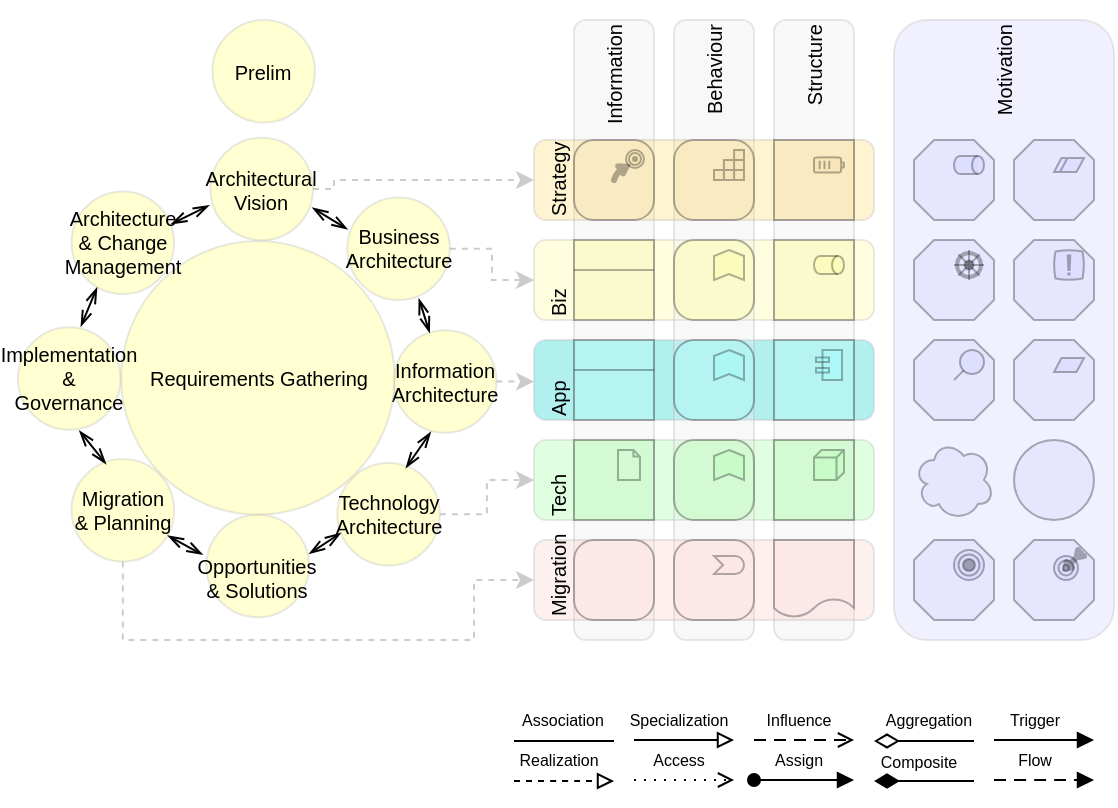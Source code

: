<mxfile version="20.8.16" type="device"><diagram id="wgydOx7EFTo8UJbecMTP" name="TOGAF to Archimate 3. Simplified Layers &amp; Aspects"><mxGraphModel dx="1036" dy="623" grid="1" gridSize="10" guides="1" tooltips="1" connect="1" arrows="1" fold="1" page="1" pageScale="1" pageWidth="827" pageHeight="1169" math="0" shadow="0"><root><mxCell id="0"/><mxCell id="1" parent="0"/><mxCell id="BEEyNs2F0GUmBYjNx-Jf-1" style="edgeStyle=orthogonalEdgeStyle;rounded=0;orthogonalLoop=1;jettySize=auto;html=1;entryX=0;entryY=0.5;entryDx=0;entryDy=0;fontSize=10;strokeColor=#CCCCCC;dashed=1;exitX=1;exitY=0.5;exitDx=0;exitDy=0;" edge="1" parent="1" source="BEEyNs2F0GUmBYjNx-Jf-10" target="BEEyNs2F0GUmBYjNx-Jf-33"><mxGeometry relative="1" as="geometry"><Array as="points"><mxPoint x="290" y="285"/><mxPoint x="290" y="280"/></Array></mxGeometry></mxCell><mxCell id="BEEyNs2F0GUmBYjNx-Jf-2" style="edgeStyle=orthogonalEdgeStyle;rounded=0;orthogonalLoop=1;jettySize=auto;html=1;fontSize=10;strokeColor=#CCCCCC;dashed=1;" edge="1" parent="1" source="BEEyNs2F0GUmBYjNx-Jf-11" target="BEEyNs2F0GUmBYjNx-Jf-25"><mxGeometry relative="1" as="geometry"/></mxCell><mxCell id="BEEyNs2F0GUmBYjNx-Jf-3" style="edgeStyle=orthogonalEdgeStyle;rounded=0;orthogonalLoop=1;jettySize=auto;html=1;entryX=0;entryY=0.5;entryDx=0;entryDy=0;fontSize=10;strokeColor=#CCCCCC;dashed=1;" edge="1" parent="1" source="BEEyNs2F0GUmBYjNx-Jf-7" target="BEEyNs2F0GUmBYjNx-Jf-26"><mxGeometry relative="1" as="geometry"><Array as="points"><mxPoint x="390" y="380"/><mxPoint x="390" y="380"/></Array></mxGeometry></mxCell><mxCell id="BEEyNs2F0GUmBYjNx-Jf-4" style="edgeStyle=orthogonalEdgeStyle;rounded=0;orthogonalLoop=1;jettySize=auto;html=1;entryX=0;entryY=0.5;entryDx=0;entryDy=0;fontSize=10;strokeColor=#CCCCCC;dashed=1;" edge="1" parent="1" source="BEEyNs2F0GUmBYjNx-Jf-12" target="BEEyNs2F0GUmBYjNx-Jf-27"><mxGeometry relative="1" as="geometry"/></mxCell><mxCell id="BEEyNs2F0GUmBYjNx-Jf-5" style="edgeStyle=orthogonalEdgeStyle;rounded=0;orthogonalLoop=1;jettySize=auto;html=1;fontSize=10;strokeColor=#CCCCCC;dashed=1;exitX=0.5;exitY=1;exitDx=0;exitDy=0;" edge="1" parent="1" source="BEEyNs2F0GUmBYjNx-Jf-14" target="BEEyNs2F0GUmBYjNx-Jf-31"><mxGeometry relative="1" as="geometry"><Array as="points"><mxPoint x="185" y="471"/><mxPoint x="185" y="510"/><mxPoint x="360" y="510"/><mxPoint x="360" y="480"/></Array></mxGeometry></mxCell><mxCell id="BEEyNs2F0GUmBYjNx-Jf-6" value="" style="group" vertex="1" connectable="0" parent="1"><mxGeometry x="130" y="190" width="250" height="310" as="geometry"/></mxCell><mxCell id="BEEyNs2F0GUmBYjNx-Jf-7" value="Information Architecture" style="ellipse;whiteSpace=wrap;html=1;aspect=fixed;shadow=0;glass=0;comic=0;strokeColor=#B3B3B3;fillColor=#FFFF66;fontSize=10;opacity=30;align=center;" vertex="1" parent="BEEyNs2F0GUmBYjNx-Jf-6"><mxGeometry x="189.929" y="165.111" width="51.282" height="51.282" as="geometry"/></mxCell><mxCell id="BEEyNs2F0GUmBYjNx-Jf-8" value="Prelim" style="ellipse;whiteSpace=wrap;html=1;aspect=fixed;shadow=0;glass=0;comic=0;strokeColor=#B3B3B3;fillColor=#FFFF66;fontSize=10;opacity=30;align=center;" vertex="1" parent="1"><mxGeometry x="229.214" y="200" width="51.282" height="51.282" as="geometry"/></mxCell><mxCell id="BEEyNs2F0GUmBYjNx-Jf-9" value="Requirements Gathering" style="ellipse;whiteSpace=wrap;html=1;aspect=fixed;shadow=0;glass=0;comic=0;strokeColor=#B3B3B3;fillColor=#FFFF66;fontSize=10;opacity=30;align=center;" vertex="1" parent="1"><mxGeometry x="183.571" y="310.556" width="136.752" height="136.752" as="geometry"/></mxCell><mxCell id="BEEyNs2F0GUmBYjNx-Jf-10" value="Architectural Vision" style="ellipse;whiteSpace=wrap;html=1;aspect=fixed;shadow=0;glass=0;comic=0;strokeColor=#B3B3B3;fillColor=#FFFF66;fontSize=10;opacity=30;align=center;" vertex="1" parent="1"><mxGeometry x="228.214" y="258.889" width="51.282" height="51.282" as="geometry"/></mxCell><mxCell id="BEEyNs2F0GUmBYjNx-Jf-11" value="Business Architecture" style="ellipse;whiteSpace=wrap;html=1;aspect=fixed;shadow=0;glass=0;comic=0;strokeColor=#B3B3B3;fillColor=#FFFF66;fontSize=10;opacity=30;align=center;" vertex="1" parent="1"><mxGeometry x="296.643" y="288.722" width="51.282" height="51.282" as="geometry"/></mxCell><mxCell id="BEEyNs2F0GUmBYjNx-Jf-12" value="Technology Architecture&lt;br&gt;" style="ellipse;whiteSpace=wrap;html=1;aspect=fixed;shadow=0;glass=0;comic=0;strokeColor=#B3B3B3;fillColor=#FFFF66;fontSize=10;opacity=30;align=center;" vertex="1" parent="1"><mxGeometry x="291.643" y="421.5" width="51.282" height="51.282" as="geometry"/></mxCell><mxCell id="BEEyNs2F0GUmBYjNx-Jf-13" value="&lt;br&gt;Opportunities &amp;amp; Solutions" style="ellipse;whiteSpace=wrap;html=1;aspect=fixed;shadow=0;glass=0;comic=0;strokeColor=#B3B3B3;fillColor=#FFFF66;fontSize=10;opacity=30;align=center;" vertex="1" parent="1"><mxGeometry x="226.214" y="447.333" width="51.282" height="51.282" as="geometry"/></mxCell><mxCell id="BEEyNs2F0GUmBYjNx-Jf-14" value="Migration &amp;amp; Planning" style="ellipse;whiteSpace=wrap;html=1;aspect=fixed;shadow=0;glass=0;comic=0;strokeColor=#B3B3B3;fillColor=#FFFF66;fontSize=10;opacity=30;align=center;" vertex="1" parent="1"><mxGeometry x="158.786" y="419.5" width="51.282" height="51.282" as="geometry"/></mxCell><mxCell id="BEEyNs2F0GUmBYjNx-Jf-15" value="Implementation &amp;amp;&lt;br&gt;Governance" style="ellipse;whiteSpace=wrap;html=1;aspect=fixed;shadow=0;glass=0;comic=0;strokeColor=#B3B3B3;fillColor=#FFFF66;fontSize=10;opacity=30;align=center;" vertex="1" parent="1"><mxGeometry x="132" y="353.611" width="51.282" height="51.282" as="geometry"/></mxCell><mxCell id="BEEyNs2F0GUmBYjNx-Jf-16" value="Architecture &amp;amp; Change Management" style="ellipse;whiteSpace=wrap;html=1;aspect=fixed;shadow=0;glass=0;comic=0;strokeColor=#B3B3B3;fillColor=#FFFF66;fontSize=10;opacity=30;align=center;" vertex="1" parent="1"><mxGeometry x="158.786" y="285.722" width="51.282" height="51.282" as="geometry"/></mxCell><mxCell id="BEEyNs2F0GUmBYjNx-Jf-17" style="rounded=0;orthogonalLoop=1;jettySize=auto;html=1;entryX=0.002;entryY=0.31;entryDx=0;entryDy=0;fontSize=10;endArrow=openThin;endFill=0;startArrow=openThin;startFill=0;entryPerimeter=0;exitX=0.994;exitY=0.683;exitDx=0;exitDy=0;exitPerimeter=0;" edge="1" parent="1" source="BEEyNs2F0GUmBYjNx-Jf-10" target="BEEyNs2F0GUmBYjNx-Jf-11"><mxGeometry relative="1" as="geometry"><Array as="points"/></mxGeometry></mxCell><mxCell id="BEEyNs2F0GUmBYjNx-Jf-18" style="rounded=0;orthogonalLoop=1;jettySize=auto;html=1;fontSize=10;endArrow=openThin;endFill=0;startArrow=openThin;startFill=0;exitX=0.698;exitY=0.986;exitDx=0;exitDy=0;exitPerimeter=0;" edge="1" parent="1" source="BEEyNs2F0GUmBYjNx-Jf-11" target="BEEyNs2F0GUmBYjNx-Jf-7"><mxGeometry relative="1" as="geometry"><mxPoint x="286.92" y="306.587" as="sourcePoint"/><mxPoint x="308.571" y="319.167" as="targetPoint"/></mxGeometry></mxCell><mxCell id="BEEyNs2F0GUmBYjNx-Jf-19" style="rounded=0;orthogonalLoop=1;jettySize=auto;html=1;fontSize=10;endArrow=openThin;endFill=0;startArrow=openThin;startFill=0;entryX=0.669;entryY=0.048;entryDx=0;entryDy=0;entryPerimeter=0;exitX=0.36;exitY=0.993;exitDx=0;exitDy=0;exitPerimeter=0;" edge="1" parent="1" source="BEEyNs2F0GUmBYjNx-Jf-7" target="BEEyNs2F0GUmBYjNx-Jf-12"><mxGeometry relative="1" as="geometry"><mxPoint x="344.286" y="396.667" as="sourcePoint"/><mxPoint x="331.786" y="413.028" as="targetPoint"/></mxGeometry></mxCell><mxCell id="BEEyNs2F0GUmBYjNx-Jf-20" style="rounded=0;orthogonalLoop=1;jettySize=auto;html=1;fontSize=10;endArrow=openThin;endFill=0;startArrow=openThin;startFill=0;exitX=1.002;exitY=0.382;exitDx=0;exitDy=0;entryX=0.034;entryY=0.683;entryDx=0;entryDy=0;entryPerimeter=0;exitPerimeter=0;" edge="1" parent="1" source="BEEyNs2F0GUmBYjNx-Jf-13" target="BEEyNs2F0GUmBYjNx-Jf-12"><mxGeometry relative="1" as="geometry"><mxPoint x="353.214" y="405.278" as="sourcePoint"/><mxPoint x="340.714" y="421.639" as="targetPoint"/></mxGeometry></mxCell><mxCell id="BEEyNs2F0GUmBYjNx-Jf-21" style="rounded=0;orthogonalLoop=1;jettySize=auto;html=1;fontSize=10;endArrow=openThin;endFill=0;startArrow=openThin;startFill=0;entryX=0.939;entryY=0.747;entryDx=0;entryDy=0;exitX=-0.037;exitY=0.39;exitDx=0;exitDy=0;entryPerimeter=0;exitPerimeter=0;" edge="1" parent="1" source="BEEyNs2F0GUmBYjNx-Jf-13" target="BEEyNs2F0GUmBYjNx-Jf-14"><mxGeometry relative="1" as="geometry"><mxPoint x="228.214" y="465.556" as="sourcePoint"/><mxPoint x="313.286" y="462.335" as="targetPoint"/></mxGeometry></mxCell><mxCell id="BEEyNs2F0GUmBYjNx-Jf-22" style="rounded=0;orthogonalLoop=1;jettySize=auto;html=1;fontSize=10;endArrow=openThin;endFill=0;startArrow=openThin;startFill=0;exitX=0.598;exitY=1.009;exitDx=0;exitDy=0;exitPerimeter=0;entryX=0.336;entryY=0.048;entryDx=0;entryDy=0;entryPerimeter=0;" edge="1" parent="1" source="BEEyNs2F0GUmBYjNx-Jf-15" target="BEEyNs2F0GUmBYjNx-Jf-14"><mxGeometry relative="1" as="geometry"><mxPoint x="237.143" y="474.167" as="sourcePoint"/><mxPoint x="170.179" y="422.5" as="targetPoint"/></mxGeometry></mxCell><mxCell id="BEEyNs2F0GUmBYjNx-Jf-23" style="rounded=0;orthogonalLoop=1;jettySize=auto;html=1;fontSize=10;endArrow=openThin;endFill=0;startArrow=openThin;startFill=0;exitX=0.248;exitY=0.937;exitDx=0;exitDy=0;entryX=0.613;entryY=-0.007;entryDx=0;entryDy=0;exitPerimeter=0;entryPerimeter=0;" edge="1" parent="1" source="BEEyNs2F0GUmBYjNx-Jf-16" target="BEEyNs2F0GUmBYjNx-Jf-15"><mxGeometry relative="1" as="geometry"><mxPoint x="174.643" y="405.278" as="sourcePoint"/><mxPoint x="170.179" y="345" as="targetPoint"/></mxGeometry></mxCell><mxCell id="BEEyNs2F0GUmBYjNx-Jf-24" style="rounded=0;orthogonalLoop=1;jettySize=auto;html=1;fontSize=10;endArrow=openThin;endFill=0;startArrow=openThin;startFill=0;exitX=-0.013;exitY=0.66;exitDx=0;exitDy=0;entryX=0.971;entryY=0.318;entryDx=0;entryDy=0;exitPerimeter=0;entryPerimeter=0;" edge="1" parent="1" source="BEEyNs2F0GUmBYjNx-Jf-10" target="BEEyNs2F0GUmBYjNx-Jf-16"><mxGeometry relative="1" as="geometry"><mxPoint x="184.732" y="334.426" as="sourcePoint"/><mxPoint x="179.107" y="353.611" as="targetPoint"/></mxGeometry></mxCell><mxCell id="BEEyNs2F0GUmBYjNx-Jf-25" value="Biz" style="rounded=1;whiteSpace=wrap;html=1;strokeColor=#B3B3B3;fillColor=#FFFF99;opacity=30;align=left;fontSize=10;horizontal=0;verticalAlign=top;" vertex="1" parent="1"><mxGeometry x="390" y="310" width="170" height="40" as="geometry"/></mxCell><mxCell id="BEEyNs2F0GUmBYjNx-Jf-26" value="App" style="rounded=1;whiteSpace=wrap;html=1;strokeColor=#B3B3B3;fillColor=#00CCCC;opacity=30;align=left;fontSize=10;horizontal=0;verticalAlign=top;" vertex="1" parent="1"><mxGeometry x="390" y="360" width="170" height="40" as="geometry"/></mxCell><mxCell id="BEEyNs2F0GUmBYjNx-Jf-27" value="Tech" style="rounded=1;whiteSpace=wrap;html=1;strokeColor=#B3B3B3;fillColor=#99FF99;opacity=30;align=left;fontSize=10;horizontal=0;verticalAlign=top;" vertex="1" parent="1"><mxGeometry x="390" y="410" width="170" height="40" as="geometry"/></mxCell><mxCell id="BEEyNs2F0GUmBYjNx-Jf-28" value="Information" style="rounded=1;whiteSpace=wrap;html=1;strokeColor=#B3B3B3;fillColor=#E6E6E6;opacity=30;align=right;horizontal=0;fontSize=10;" vertex="1" parent="1"><mxGeometry x="410" y="200" width="40" height="310" as="geometry"/></mxCell><mxCell id="BEEyNs2F0GUmBYjNx-Jf-29" value="Behaviour" style="rounded=1;whiteSpace=wrap;html=1;strokeColor=#B3B3B3;fillColor=#E6E6E6;opacity=30;align=right;horizontal=0;fontSize=10;" vertex="1" parent="1"><mxGeometry x="460" y="200" width="40" height="310" as="geometry"/></mxCell><mxCell id="BEEyNs2F0GUmBYjNx-Jf-30" value="Structure" style="rounded=1;whiteSpace=wrap;html=1;strokeColor=#B3B3B3;fillColor=#E6E6E6;opacity=30;align=right;horizontal=0;fontSize=10;" vertex="1" parent="1"><mxGeometry x="510" y="200" width="40" height="310" as="geometry"/></mxCell><mxCell id="BEEyNs2F0GUmBYjNx-Jf-31" value="Migration" style="rounded=1;whiteSpace=wrap;html=1;strokeColor=#B3B3B3;fillColor=#FFCCCC;opacity=30;align=left;fontSize=10;horizontal=0;verticalAlign=top;" vertex="1" parent="1"><mxGeometry x="390" y="460" width="170" height="40" as="geometry"/></mxCell><mxCell id="BEEyNs2F0GUmBYjNx-Jf-32" value="Motivation" style="rounded=1;whiteSpace=wrap;html=1;strokeColor=#B3B3B3;fillColor=#CCCCFF;opacity=30;align=right;horizontal=0;fontSize=10;glass=0;shadow=0;comic=0;" vertex="1" parent="1"><mxGeometry x="570" y="200" width="110" height="310" as="geometry"/></mxCell><mxCell id="BEEyNs2F0GUmBYjNx-Jf-33" value="Strategy" style="rounded=1;whiteSpace=wrap;html=1;strokeColor=#B3B3B3;fillColor=#FFD966;opacity=30;align=left;fontSize=10;horizontal=0;verticalAlign=top;" vertex="1" parent="1"><mxGeometry x="390" y="260" width="170" height="40" as="geometry"/></mxCell><mxCell id="BEEyNs2F0GUmBYjNx-Jf-34" value="" style="html=1;outlineConnect=0;whiteSpace=wrap;fillColor=#AFFFAF;strokeColor=#000000;shape=mxgraph.archimate3.application;appType=node;archiType=square;fontSize=10;opacity=30;align=right;" vertex="1" parent="1"><mxGeometry x="510" y="410" width="40" height="40" as="geometry"/></mxCell><mxCell id="BEEyNs2F0GUmBYjNx-Jf-35" value="" style="html=1;outlineConnect=0;whiteSpace=wrap;fillColor=#AFFFAF;strokeColor=#000000;shape=mxgraph.archimate3.application;appType=artifact;archiType=square;fontSize=10;opacity=30;align=right;" vertex="1" parent="1"><mxGeometry x="410" y="410" width="40" height="40" as="geometry"/></mxCell><mxCell id="BEEyNs2F0GUmBYjNx-Jf-36" value="" style="html=1;outlineConnect=0;whiteSpace=wrap;fillColor=#AFFFAF;strokeColor=#000000;shape=mxgraph.archimate3.application;appType=func;archiType=rounded;fontSize=10;opacity=30;align=right;" vertex="1" parent="1"><mxGeometry x="460" y="410" width="40" height="40" as="geometry"/></mxCell><mxCell id="BEEyNs2F0GUmBYjNx-Jf-37" value="" style="html=1;outlineConnect=0;whiteSpace=wrap;fillColor=#CCCCFF;strokeColor=#000000;shape=mxgraph.archimate3.application;appType=role;archiType=oct;fontSize=10;opacity=30;align=right;" vertex="1" parent="1"><mxGeometry x="580" y="260" width="40" height="40" as="geometry"/></mxCell><mxCell id="BEEyNs2F0GUmBYjNx-Jf-38" value="" style="html=1;outlineConnect=0;whiteSpace=wrap;fillColor=#CCCCFF;strokeColor=#000000;shape=mxgraph.archimate3.application;appType=driver;archiType=oct;fontSize=10;opacity=30;align=right;" vertex="1" parent="1"><mxGeometry x="580" y="310" width="40" height="40" as="geometry"/></mxCell><mxCell id="BEEyNs2F0GUmBYjNx-Jf-39" value="" style="html=1;outlineConnect=0;whiteSpace=wrap;fillColor=#CCCCFF;strokeColor=#000000;shape=mxgraph.archimate3.application;appType=assess;archiType=oct;fontSize=10;opacity=30;align=right;" vertex="1" parent="1"><mxGeometry x="580" y="360" width="40" height="40" as="geometry"/></mxCell><mxCell id="BEEyNs2F0GUmBYjNx-Jf-40" value="" style="shape=ellipse;html=1;whiteSpace=wrap;fillColor=#CCCCFF;strokeColor=#000000;perimeter=ellipsePerimeter;fontSize=10;opacity=30;align=right;" vertex="1" parent="1"><mxGeometry x="630" y="410" width="40" height="40" as="geometry"/></mxCell><mxCell id="BEEyNs2F0GUmBYjNx-Jf-41" value="" style="html=1;outlineConnect=0;whiteSpace=wrap;fillColor=#CCCCFF;strokeColor=#000000;shape=mxgraph.archimate3.application;appType=principle;archiType=oct;fontSize=10;opacity=30;align=right;" vertex="1" parent="1"><mxGeometry x="630" y="310" width="40" height="40" as="geometry"/></mxCell><mxCell id="BEEyNs2F0GUmBYjNx-Jf-42" value="" style="html=1;outlineConnect=0;whiteSpace=wrap;fillColor=#99ffff;strokeColor=#000000;shape=mxgraph.archimate3.application;appType=comp;archiType=square;fontSize=10;opacity=30;align=right;" vertex="1" parent="1"><mxGeometry x="510" y="360" width="40" height="40" as="geometry"/></mxCell><mxCell id="BEEyNs2F0GUmBYjNx-Jf-43" value="&lt;table cellpadding=&quot;0&quot; cellspacing=&quot;0&quot; style=&quot;font-size: 10px; width: 100%; height: 100%;&quot;&gt;&lt;tbody style=&quot;font-size: 10px;&quot;&gt;&lt;tr style=&quot;height: 20px; font-size: 10px;&quot;&gt;&lt;td align=&quot;center&quot; style=&quot;font-size: 10px;&quot;&gt;&lt;/td&gt;&lt;/tr&gt;&lt;tr style=&quot;font-size: 10px;&quot;&gt;&lt;td align=&quot;left&quot; valign=&quot;top&quot; style=&quot;padding: 4px; font-size: 10px;&quot;&gt;&lt;/td&gt;&lt;/tr&gt;&lt;/tbody&gt;&lt;/table&gt;" style="html=1;outlineConnect=0;whiteSpace=wrap;fillColor=#99ffff;strokeColor=#000000;shape=mxgraph.archimate3.businessObject;overflow=fill;fontSize=10;opacity=30;align=right;" vertex="1" parent="1"><mxGeometry x="410" y="360" width="40" height="40" as="geometry"/></mxCell><mxCell id="BEEyNs2F0GUmBYjNx-Jf-44" value="" style="html=1;outlineConnect=0;whiteSpace=wrap;fillColor=#ffff99;strokeColor=#000000;shape=mxgraph.archimate3.application;appType=func;archiType=rounded;fontSize=10;opacity=30;align=right;" vertex="1" parent="1"><mxGeometry x="460" y="310" width="40" height="40" as="geometry"/></mxCell><mxCell id="BEEyNs2F0GUmBYjNx-Jf-45" value="&lt;table cellpadding=&quot;0&quot; cellspacing=&quot;0&quot; style=&quot;font-size: 10px; width: 100%; height: 100%;&quot;&gt;&lt;tbody style=&quot;font-size: 10px;&quot;&gt;&lt;tr style=&quot;height: 20px; font-size: 10px;&quot;&gt;&lt;td align=&quot;center&quot; style=&quot;font-size: 10px;&quot;&gt;&lt;/td&gt;&lt;/tr&gt;&lt;tr style=&quot;font-size: 10px;&quot;&gt;&lt;td align=&quot;left&quot; valign=&quot;top&quot; style=&quot;padding: 4px; font-size: 10px;&quot;&gt;&lt;/td&gt;&lt;/tr&gt;&lt;/tbody&gt;&lt;/table&gt;" style="html=1;outlineConnect=0;whiteSpace=wrap;fillColor=#ffff99;strokeColor=#000000;shape=mxgraph.archimate3.businessObject;overflow=fill;fontSize=10;opacity=30;align=right;" vertex="1" parent="1"><mxGeometry x="410" y="310" width="40" height="40" as="geometry"/></mxCell><mxCell id="BEEyNs2F0GUmBYjNx-Jf-46" value="" style="html=1;outlineConnect=0;whiteSpace=wrap;fillColor=#F5DEAA;strokeColor=#000000;shape=mxgraph.archimate3.application;appType=resource;archiType=square;fontSize=10;opacity=30;align=right;" vertex="1" parent="1"><mxGeometry x="510" y="260" width="40" height="40" as="geometry"/></mxCell><mxCell id="BEEyNs2F0GUmBYjNx-Jf-47" value="" style="html=1;outlineConnect=0;whiteSpace=wrap;fillColor=#F5DEAA;strokeColor=#000000;shape=mxgraph.archimate3.application;appType=capability;archiType=rounded;fontSize=10;opacity=30;align=right;" vertex="1" parent="1"><mxGeometry x="460" y="260" width="40" height="40" as="geometry"/></mxCell><mxCell id="BEEyNs2F0GUmBYjNx-Jf-48" value="" style="html=1;outlineConnect=0;whiteSpace=wrap;fillColor=#F5DEAA;strokeColor=#000000;shape=mxgraph.archimate3.application;appType=course;archiType=rounded;fontSize=10;opacity=30;align=right;" vertex="1" parent="1"><mxGeometry x="410" y="260" width="40" height="40" as="geometry"/></mxCell><mxCell id="BEEyNs2F0GUmBYjNx-Jf-49" value="" style="html=1;outlineConnect=0;whiteSpace=wrap;fillColor=#FFE0E0;strokeColor=#000000;shape=mxgraph.archimate3.deliverable;fontSize=10;opacity=30;align=right;" vertex="1" parent="1"><mxGeometry x="510" y="460" width="40" height="40" as="geometry"/></mxCell><mxCell id="BEEyNs2F0GUmBYjNx-Jf-50" value="" style="html=1;outlineConnect=0;whiteSpace=wrap;fillColor=#FFE0E0;strokeColor=#000000;shape=mxgraph.archimate3.application;archiType=rounded;fontSize=10;opacity=30;align=right;" vertex="1" parent="1"><mxGeometry x="410" y="460" width="40" height="40" as="geometry"/></mxCell><mxCell id="BEEyNs2F0GUmBYjNx-Jf-51" value="" style="html=1;outlineConnect=0;whiteSpace=wrap;fillColor=#FFE0E0;strokeColor=#000000;shape=mxgraph.archimate3.application;appType=event;archiType=rounded;fontSize=10;opacity=30;align=right;" vertex="1" parent="1"><mxGeometry x="460" y="460" width="40" height="40" as="geometry"/></mxCell><mxCell id="BEEyNs2F0GUmBYjNx-Jf-52" value="" style="html=1;outlineConnect=0;whiteSpace=wrap;fillColor=#ffff99;strokeColor=#000000;shape=mxgraph.archimate3.application;appType=role;archiType=square;fontSize=10;opacity=30;align=right;" vertex="1" parent="1"><mxGeometry x="510" y="310" width="40" height="40" as="geometry"/></mxCell><mxCell id="BEEyNs2F0GUmBYjNx-Jf-53" value="" style="html=1;outlineConnect=0;whiteSpace=wrap;fillColor=#99ffff;strokeColor=#000000;shape=mxgraph.archimate3.application;appType=func;archiType=rounded;fontSize=10;opacity=30;align=right;" vertex="1" parent="1"><mxGeometry x="460" y="360" width="40" height="40" as="geometry"/></mxCell><mxCell id="BEEyNs2F0GUmBYjNx-Jf-54" value="" style="html=1;outlineConnect=0;whiteSpace=wrap;fillColor=#CCCCFF;strokeColor=#000000;shape=mxgraph.archimate3.application;appType=goal;archiType=oct;fontSize=10;opacity=30;align=right;" vertex="1" parent="1"><mxGeometry x="580" y="460" width="40" height="40" as="geometry"/></mxCell><mxCell id="BEEyNs2F0GUmBYjNx-Jf-55" value="" style="html=1;outlineConnect=0;whiteSpace=wrap;fillColor=#CCCCFF;strokeColor=#000000;shape=mxgraph.archimate3.application;appType=outcome;archiType=oct;fontSize=10;opacity=30;align=right;" vertex="1" parent="1"><mxGeometry x="630" y="460" width="40" height="40" as="geometry"/></mxCell><mxCell id="BEEyNs2F0GUmBYjNx-Jf-56" value="" style="html=1;outlineConnect=0;whiteSpace=wrap;fillColor=#CCCCFF;strokeColor=#000000;shape=mxgraph.archimate3.application;appType=constraint;archiType=oct;fontSize=10;opacity=30;align=right;" vertex="1" parent="1"><mxGeometry x="630" y="260" width="40" height="40" as="geometry"/></mxCell><mxCell id="BEEyNs2F0GUmBYjNx-Jf-57" value="" style="html=1;outlineConnect=0;whiteSpace=wrap;fillColor=#CCCCFF;strokeColor=#000000;shape=mxgraph.archimate3.application;appType=requirement;archiType=oct;fontSize=10;opacity=30;align=right;" vertex="1" parent="1"><mxGeometry x="630" y="360" width="40" height="40" as="geometry"/></mxCell><mxCell id="BEEyNs2F0GUmBYjNx-Jf-58" value="" style="shape=cloud;html=1;whiteSpace=wrap;fillColor=#CCCCFF;strokeColor=#000000;fontSize=10;opacity=30;align=right;" vertex="1" parent="1"><mxGeometry x="580" y="410" width="40" height="40" as="geometry"/></mxCell><mxCell id="BEEyNs2F0GUmBYjNx-Jf-59" value="Specialization" style="endArrow=block;html=1;endFill=0;edgeStyle=elbowEdgeStyle;elbow=vertical;fontSize=8;horizontal=1;verticalAlign=middle;" edge="1" parent="1"><mxGeometry x="-0.142" y="10" width="160" relative="1" as="geometry"><mxPoint x="440" y="560" as="sourcePoint"/><mxPoint x="490" y="560" as="targetPoint"/><mxPoint as="offset"/></mxGeometry></mxCell><mxCell id="BEEyNs2F0GUmBYjNx-Jf-60" value="Influence" style="edgeStyle=elbowEdgeStyle;html=1;endArrow=open;elbow=vertical;endFill=0;dashed=1;dashPattern=6 4;fontSize=8;horizontal=1;verticalAlign=middle;" edge="1" parent="1"><mxGeometry x="-0.142" y="10" relative="1" as="geometry"><mxPoint x="500" y="560" as="sourcePoint"/><mxPoint x="550" y="560" as="targetPoint"/><mxPoint as="offset"/></mxGeometry></mxCell><mxCell id="BEEyNs2F0GUmBYjNx-Jf-61" value="Assign" style="endArrow=block;html=1;endFill=1;startArrow=oval;startFill=1;edgeStyle=elbowEdgeStyle;elbow=vertical;fontSize=8;horizontal=1;verticalAlign=middle;" edge="1" parent="1"><mxGeometry x="-0.142" y="10" width="160" relative="1" as="geometry"><mxPoint x="500" y="580" as="sourcePoint"/><mxPoint x="550" y="580" as="targetPoint"/><mxPoint as="offset"/></mxGeometry></mxCell><mxCell id="BEEyNs2F0GUmBYjNx-Jf-62" value="Flow" style="edgeStyle=elbowEdgeStyle;html=1;endArrow=block;dashed=1;elbow=vertical;endFill=1;dashPattern=6 4;fontSize=8;horizontal=1;verticalAlign=middle;" edge="1" parent="1"><mxGeometry y="11" width="160" relative="1" as="geometry"><mxPoint x="620" y="580" as="sourcePoint"/><mxPoint x="670" y="580" as="targetPoint"/><mxPoint x="-5" y="1" as="offset"/></mxGeometry></mxCell><mxCell id="BEEyNs2F0GUmBYjNx-Jf-63" value="Trigger" style="edgeStyle=elbowEdgeStyle;html=1;endArrow=block;dashed=0;elbow=vertical;endFill=1;fontSize=8;horizontal=1;verticalAlign=middle;" edge="1" parent="1"><mxGeometry y="11" width="160" relative="1" as="geometry"><mxPoint x="620" y="560" as="sourcePoint"/><mxPoint x="670" y="560" as="targetPoint"/><mxPoint x="-5" y="1" as="offset"/></mxGeometry></mxCell><mxCell id="BEEyNs2F0GUmBYjNx-Jf-64" value="Access" style="edgeStyle=elbowEdgeStyle;html=1;endArrow=open;elbow=vertical;endFill=0;dashed=1;dashPattern=1 4;fontSize=8;horizontal=1;verticalAlign=middle;" edge="1" parent="1"><mxGeometry x="-0.142" y="10" width="160" relative="1" as="geometry"><mxPoint x="440" y="580" as="sourcePoint"/><mxPoint x="490" y="580" as="targetPoint"/><mxPoint as="offset"/></mxGeometry></mxCell><mxCell id="BEEyNs2F0GUmBYjNx-Jf-65" value="" style="edgeStyle=elbowEdgeStyle;html=1;endArrow=none;elbow=vertical;fontSize=8;horizontal=1;verticalAlign=middle;" edge="1" parent="1"><mxGeometry width="160" relative="1" as="geometry"><mxPoint x="380" y="560.5" as="sourcePoint"/><mxPoint x="430" y="560.5" as="targetPoint"/></mxGeometry></mxCell><mxCell id="BEEyNs2F0GUmBYjNx-Jf-66" value="Association" style="text;html=1;resizable=0;points=[];align=center;verticalAlign=middle;labelBackgroundColor=#ffffff;fontSize=8;horizontal=1;" vertex="1" connectable="0" parent="BEEyNs2F0GUmBYjNx-Jf-65"><mxGeometry x="-0.324" y="-2" relative="1" as="geometry"><mxPoint x="6.5" y="-12.5" as="offset"/></mxGeometry></mxCell><mxCell id="BEEyNs2F0GUmBYjNx-Jf-67" value="" style="edgeStyle=elbowEdgeStyle;html=1;endArrow=block;elbow=vertical;endFill=0;dashed=1;fontSize=8;horizontal=1;verticalAlign=middle;" edge="1" parent="1"><mxGeometry width="160" relative="1" as="geometry"><mxPoint x="380" y="580.5" as="sourcePoint"/><mxPoint x="430" y="580.5" as="targetPoint"/></mxGeometry></mxCell><mxCell id="BEEyNs2F0GUmBYjNx-Jf-68" value="Realization" style="text;html=1;resizable=0;points=[];align=center;verticalAlign=middle;labelBackgroundColor=#ffffff;fontSize=8;horizontal=1;" vertex="1" connectable="0" parent="BEEyNs2F0GUmBYjNx-Jf-67"><mxGeometry x="-0.178" y="1" relative="1" as="geometry"><mxPoint x="1" y="-9.5" as="offset"/></mxGeometry></mxCell><mxCell id="BEEyNs2F0GUmBYjNx-Jf-69" value="" style="html=1;endArrow=diamondThin;endFill=0;edgeStyle=elbowEdgeStyle;elbow=vertical;endSize=10;fontSize=8;horizontal=1;verticalAlign=middle;" edge="1" parent="1"><mxGeometry width="160" relative="1" as="geometry"><mxPoint x="610" y="560.5" as="sourcePoint"/><mxPoint x="560" y="560.5" as="targetPoint"/><Array as="points"><mxPoint x="600" y="560.5"/></Array></mxGeometry></mxCell><mxCell id="BEEyNs2F0GUmBYjNx-Jf-70" value="Aggregation" style="text;html=1;resizable=0;points=[];align=center;verticalAlign=middle;labelBackgroundColor=#ffffff;fontSize=8;horizontal=1;" vertex="1" connectable="0" parent="BEEyNs2F0GUmBYjNx-Jf-69"><mxGeometry x="0.145" y="1" relative="1" as="geometry"><mxPoint x="5.5" y="-11.5" as="offset"/></mxGeometry></mxCell><mxCell id="BEEyNs2F0GUmBYjNx-Jf-71" value="Composite" style="html=1;endArrow=diamondThin;endFill=1;edgeStyle=elbowEdgeStyle;elbow=vertical;endSize=10;fontSize=8;horizontal=1;verticalAlign=middle;" edge="1" parent="1"><mxGeometry x="0.143" y="-10" width="160" relative="1" as="geometry"><mxPoint x="610" y="580.5" as="sourcePoint"/><mxPoint x="560" y="580.5" as="targetPoint"/><Array as="points"><mxPoint x="590" y="580.5"/><mxPoint x="445" y="600.5"/><mxPoint x="540" y="610.5"/></Array><mxPoint as="offset"/></mxGeometry></mxCell></root></mxGraphModel></diagram></mxfile>